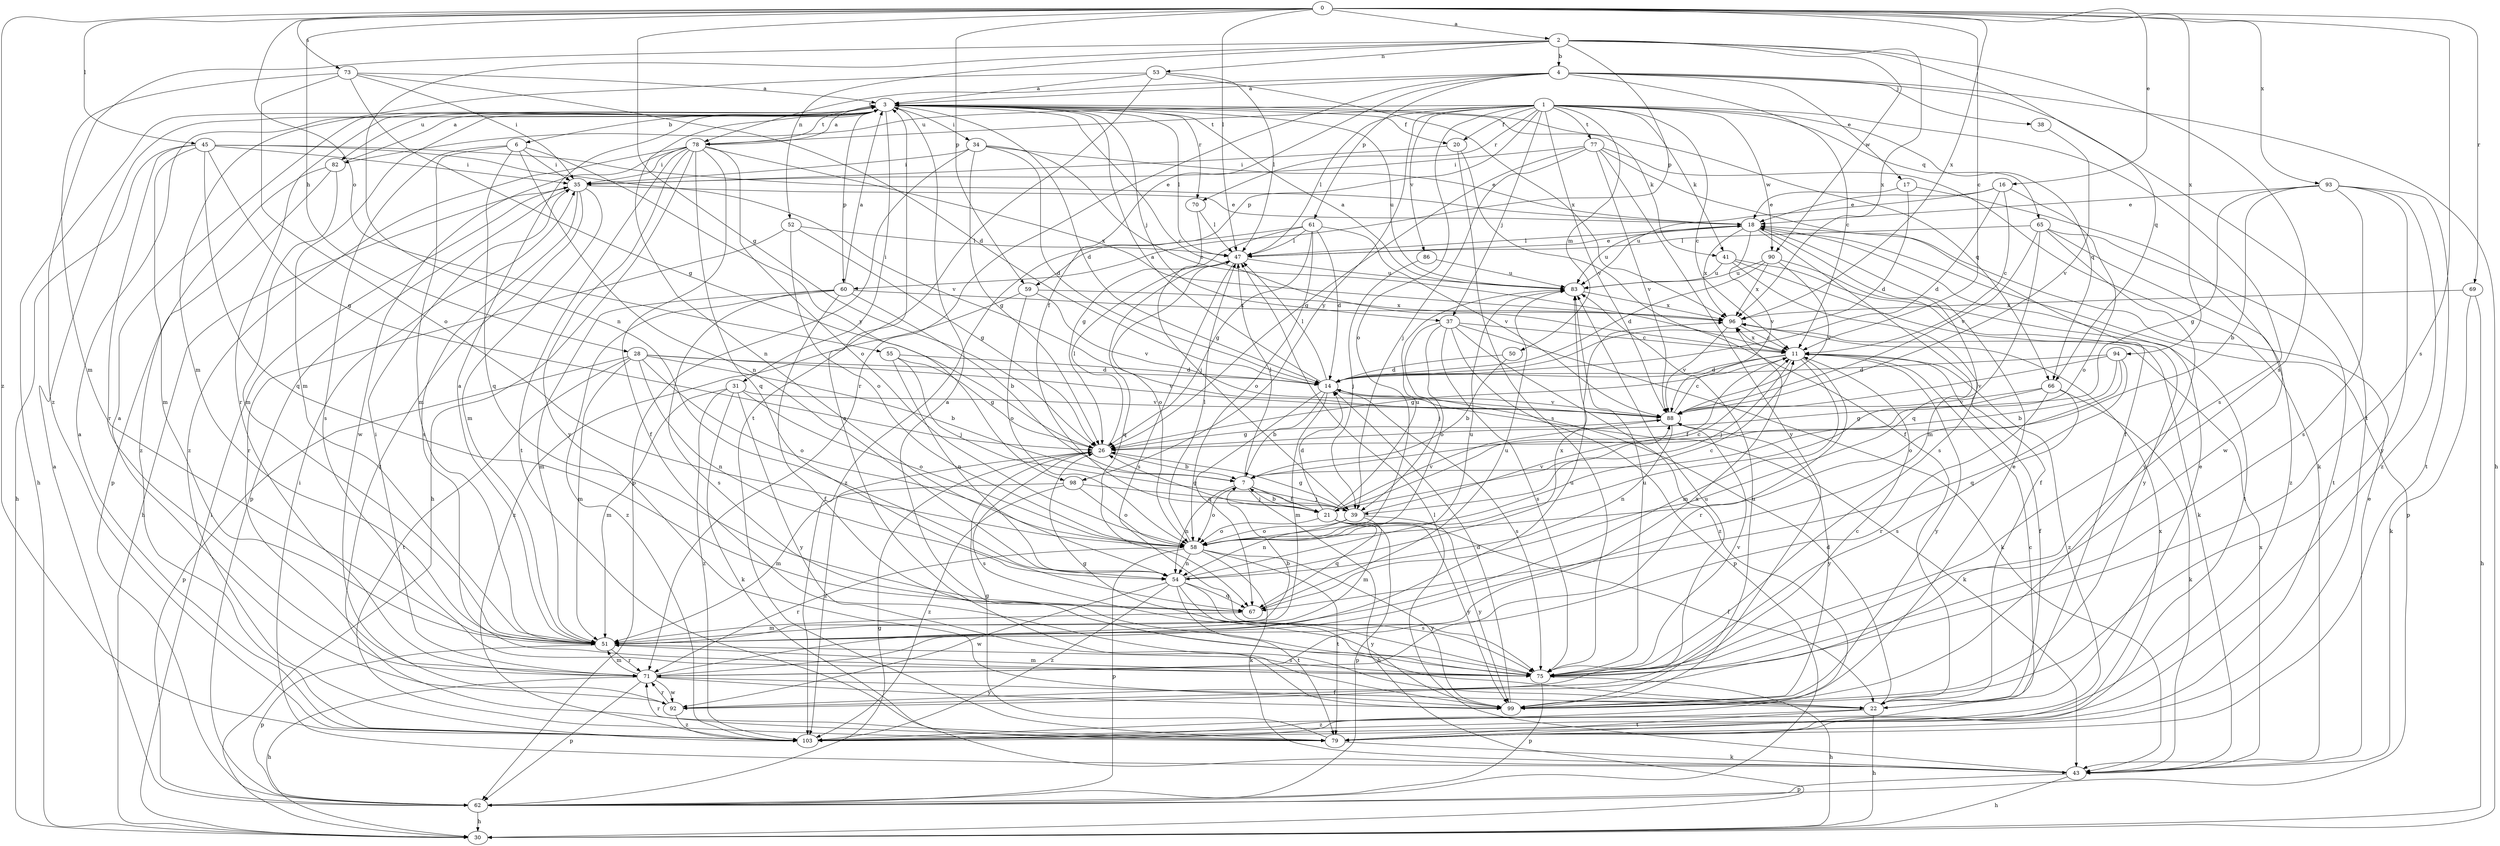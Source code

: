 strict digraph  {
0;
1;
2;
3;
4;
6;
7;
11;
14;
16;
17;
18;
20;
21;
22;
26;
28;
30;
31;
34;
35;
37;
38;
39;
41;
43;
45;
47;
50;
51;
52;
53;
54;
55;
58;
59;
60;
61;
62;
65;
66;
67;
69;
70;
71;
73;
75;
77;
78;
79;
82;
83;
86;
88;
90;
92;
93;
94;
96;
98;
99;
103;
0 -> 2  [label=a];
0 -> 11  [label=c];
0 -> 16  [label=e];
0 -> 26  [label=g];
0 -> 28  [label=h];
0 -> 45  [label=l];
0 -> 47  [label=l];
0 -> 55  [label=o];
0 -> 59  [label=p];
0 -> 69  [label=r];
0 -> 73  [label=s];
0 -> 75  [label=s];
0 -> 93  [label=x];
0 -> 94  [label=x];
0 -> 96  [label=x];
0 -> 103  [label=z];
1 -> 11  [label=c];
1 -> 20  [label=f];
1 -> 37  [label=j];
1 -> 41  [label=k];
1 -> 47  [label=l];
1 -> 50  [label=m];
1 -> 58  [label=o];
1 -> 59  [label=p];
1 -> 65  [label=q];
1 -> 66  [label=q];
1 -> 70  [label=r];
1 -> 75  [label=s];
1 -> 77  [label=t];
1 -> 78  [label=t];
1 -> 82  [label=u];
1 -> 86  [label=v];
1 -> 88  [label=v];
1 -> 90  [label=w];
1 -> 98  [label=y];
2 -> 4  [label=b];
2 -> 52  [label=n];
2 -> 53  [label=n];
2 -> 54  [label=n];
2 -> 60  [label=p];
2 -> 66  [label=q];
2 -> 75  [label=s];
2 -> 90  [label=w];
2 -> 96  [label=x];
2 -> 103  [label=z];
3 -> 6  [label=b];
3 -> 11  [label=c];
3 -> 14  [label=d];
3 -> 20  [label=f];
3 -> 30  [label=h];
3 -> 31  [label=i];
3 -> 34  [label=i];
3 -> 37  [label=j];
3 -> 41  [label=k];
3 -> 47  [label=l];
3 -> 51  [label=m];
3 -> 54  [label=n];
3 -> 60  [label=p];
3 -> 66  [label=q];
3 -> 70  [label=r];
3 -> 71  [label=r];
3 -> 78  [label=t];
3 -> 82  [label=u];
3 -> 83  [label=u];
4 -> 3  [label=a];
4 -> 11  [label=c];
4 -> 17  [label=e];
4 -> 21  [label=f];
4 -> 30  [label=h];
4 -> 38  [label=j];
4 -> 61  [label=p];
4 -> 71  [label=r];
4 -> 78  [label=t];
4 -> 79  [label=t];
6 -> 35  [label=i];
6 -> 51  [label=m];
6 -> 54  [label=n];
6 -> 67  [label=q];
6 -> 75  [label=s];
6 -> 98  [label=y];
7 -> 21  [label=f];
7 -> 30  [label=h];
7 -> 39  [label=j];
7 -> 47  [label=l];
7 -> 54  [label=n];
7 -> 58  [label=o];
11 -> 14  [label=d];
11 -> 21  [label=f];
11 -> 22  [label=f];
11 -> 26  [label=g];
11 -> 39  [label=j];
11 -> 51  [label=m];
11 -> 71  [label=r];
11 -> 96  [label=x];
11 -> 99  [label=y];
11 -> 103  [label=z];
14 -> 3  [label=a];
14 -> 7  [label=b];
14 -> 43  [label=k];
14 -> 47  [label=l];
14 -> 51  [label=m];
14 -> 67  [label=q];
14 -> 75  [label=s];
14 -> 88  [label=v];
16 -> 11  [label=c];
16 -> 14  [label=d];
16 -> 18  [label=e];
16 -> 58  [label=o];
16 -> 83  [label=u];
17 -> 14  [label=d];
17 -> 18  [label=e];
17 -> 92  [label=w];
18 -> 47  [label=l];
18 -> 62  [label=p];
18 -> 67  [label=q];
18 -> 75  [label=s];
18 -> 83  [label=u];
18 -> 88  [label=v];
18 -> 96  [label=x];
20 -> 22  [label=f];
20 -> 35  [label=i];
20 -> 75  [label=s];
21 -> 7  [label=b];
21 -> 11  [label=c];
21 -> 14  [label=d];
21 -> 22  [label=f];
21 -> 26  [label=g];
21 -> 58  [label=o];
21 -> 62  [label=p];
21 -> 67  [label=q];
21 -> 83  [label=u];
21 -> 88  [label=v];
21 -> 99  [label=y];
22 -> 14  [label=d];
22 -> 18  [label=e];
22 -> 30  [label=h];
22 -> 79  [label=t];
22 -> 103  [label=z];
26 -> 7  [label=b];
26 -> 47  [label=l];
26 -> 75  [label=s];
26 -> 103  [label=z];
28 -> 7  [label=b];
28 -> 14  [label=d];
28 -> 51  [label=m];
28 -> 54  [label=n];
28 -> 58  [label=o];
28 -> 62  [label=p];
28 -> 79  [label=t];
28 -> 88  [label=v];
30 -> 35  [label=i];
31 -> 43  [label=k];
31 -> 51  [label=m];
31 -> 58  [label=o];
31 -> 88  [label=v];
31 -> 99  [label=y];
31 -> 103  [label=z];
34 -> 11  [label=c];
34 -> 14  [label=d];
34 -> 18  [label=e];
34 -> 26  [label=g];
34 -> 35  [label=i];
34 -> 62  [label=p];
35 -> 18  [label=e];
35 -> 30  [label=h];
35 -> 51  [label=m];
35 -> 62  [label=p];
35 -> 75  [label=s];
35 -> 79  [label=t];
37 -> 11  [label=c];
37 -> 39  [label=j];
37 -> 43  [label=k];
37 -> 58  [label=o];
37 -> 62  [label=p];
37 -> 75  [label=s];
37 -> 103  [label=z];
38 -> 88  [label=v];
39 -> 26  [label=g];
39 -> 51  [label=m];
39 -> 54  [label=n];
39 -> 58  [label=o];
39 -> 88  [label=v];
39 -> 99  [label=y];
41 -> 22  [label=f];
41 -> 43  [label=k];
41 -> 79  [label=t];
41 -> 83  [label=u];
43 -> 18  [label=e];
43 -> 30  [label=h];
43 -> 35  [label=i];
43 -> 47  [label=l];
43 -> 62  [label=p];
43 -> 96  [label=x];
45 -> 18  [label=e];
45 -> 26  [label=g];
45 -> 30  [label=h];
45 -> 35  [label=i];
45 -> 51  [label=m];
45 -> 67  [label=q];
45 -> 71  [label=r];
45 -> 88  [label=v];
47 -> 18  [label=e];
47 -> 58  [label=o];
47 -> 67  [label=q];
47 -> 75  [label=s];
47 -> 83  [label=u];
50 -> 7  [label=b];
50 -> 14  [label=d];
51 -> 3  [label=a];
51 -> 7  [label=b];
51 -> 62  [label=p];
51 -> 71  [label=r];
51 -> 75  [label=s];
52 -> 26  [label=g];
52 -> 47  [label=l];
52 -> 58  [label=o];
52 -> 71  [label=r];
53 -> 3  [label=a];
53 -> 47  [label=l];
53 -> 51  [label=m];
53 -> 79  [label=t];
53 -> 96  [label=x];
54 -> 67  [label=q];
54 -> 75  [label=s];
54 -> 79  [label=t];
54 -> 83  [label=u];
54 -> 92  [label=w];
54 -> 96  [label=x];
54 -> 99  [label=y];
54 -> 103  [label=z];
55 -> 14  [label=d];
55 -> 26  [label=g];
55 -> 39  [label=j];
55 -> 54  [label=n];
58 -> 11  [label=c];
58 -> 43  [label=k];
58 -> 47  [label=l];
58 -> 54  [label=n];
58 -> 62  [label=p];
58 -> 71  [label=r];
58 -> 79  [label=t];
58 -> 99  [label=y];
59 -> 58  [label=o];
59 -> 88  [label=v];
59 -> 96  [label=x];
59 -> 103  [label=z];
60 -> 3  [label=a];
60 -> 7  [label=b];
60 -> 22  [label=f];
60 -> 51  [label=m];
60 -> 75  [label=s];
60 -> 96  [label=x];
60 -> 103  [label=z];
61 -> 14  [label=d];
61 -> 26  [label=g];
61 -> 39  [label=j];
61 -> 47  [label=l];
61 -> 58  [label=o];
61 -> 88  [label=v];
61 -> 103  [label=z];
62 -> 3  [label=a];
62 -> 26  [label=g];
62 -> 30  [label=h];
65 -> 47  [label=l];
65 -> 51  [label=m];
65 -> 79  [label=t];
65 -> 88  [label=v];
65 -> 99  [label=y];
65 -> 103  [label=z];
66 -> 26  [label=g];
66 -> 43  [label=k];
66 -> 71  [label=r];
66 -> 75  [label=s];
66 -> 88  [label=v];
67 -> 51  [label=m];
67 -> 83  [label=u];
69 -> 30  [label=h];
69 -> 43  [label=k];
69 -> 96  [label=x];
70 -> 26  [label=g];
70 -> 47  [label=l];
71 -> 22  [label=f];
71 -> 30  [label=h];
71 -> 35  [label=i];
71 -> 51  [label=m];
71 -> 62  [label=p];
71 -> 83  [label=u];
71 -> 92  [label=w];
71 -> 96  [label=x];
71 -> 99  [label=y];
73 -> 3  [label=a];
73 -> 14  [label=d];
73 -> 26  [label=g];
73 -> 35  [label=i];
73 -> 51  [label=m];
73 -> 58  [label=o];
75 -> 3  [label=a];
75 -> 26  [label=g];
75 -> 30  [label=h];
75 -> 51  [label=m];
75 -> 62  [label=p];
75 -> 83  [label=u];
75 -> 88  [label=v];
77 -> 22  [label=f];
77 -> 26  [label=g];
77 -> 35  [label=i];
77 -> 39  [label=j];
77 -> 43  [label=k];
77 -> 88  [label=v];
77 -> 99  [label=y];
78 -> 3  [label=a];
78 -> 22  [label=f];
78 -> 30  [label=h];
78 -> 35  [label=i];
78 -> 58  [label=o];
78 -> 67  [label=q];
78 -> 79  [label=t];
78 -> 92  [label=w];
78 -> 96  [label=x];
78 -> 99  [label=y];
78 -> 103  [label=z];
79 -> 26  [label=g];
79 -> 43  [label=k];
79 -> 71  [label=r];
79 -> 96  [label=x];
82 -> 3  [label=a];
82 -> 51  [label=m];
82 -> 62  [label=p];
82 -> 103  [label=z];
83 -> 3  [label=a];
83 -> 96  [label=x];
86 -> 39  [label=j];
86 -> 83  [label=u];
88 -> 11  [label=c];
88 -> 26  [label=g];
88 -> 54  [label=n];
88 -> 99  [label=y];
90 -> 14  [label=d];
90 -> 83  [label=u];
90 -> 88  [label=v];
90 -> 96  [label=x];
90 -> 99  [label=y];
92 -> 3  [label=a];
92 -> 11  [label=c];
92 -> 71  [label=r];
92 -> 83  [label=u];
92 -> 103  [label=z];
93 -> 7  [label=b];
93 -> 18  [label=e];
93 -> 26  [label=g];
93 -> 75  [label=s];
93 -> 79  [label=t];
93 -> 99  [label=y];
93 -> 103  [label=z];
94 -> 7  [label=b];
94 -> 14  [label=d];
94 -> 58  [label=o];
94 -> 67  [label=q];
94 -> 88  [label=v];
96 -> 11  [label=c];
96 -> 88  [label=v];
98 -> 39  [label=j];
98 -> 51  [label=m];
98 -> 58  [label=o];
98 -> 103  [label=z];
99 -> 3  [label=a];
99 -> 14  [label=d];
99 -> 18  [label=e];
99 -> 83  [label=u];
103 -> 3  [label=a];
103 -> 11  [label=c];
}
